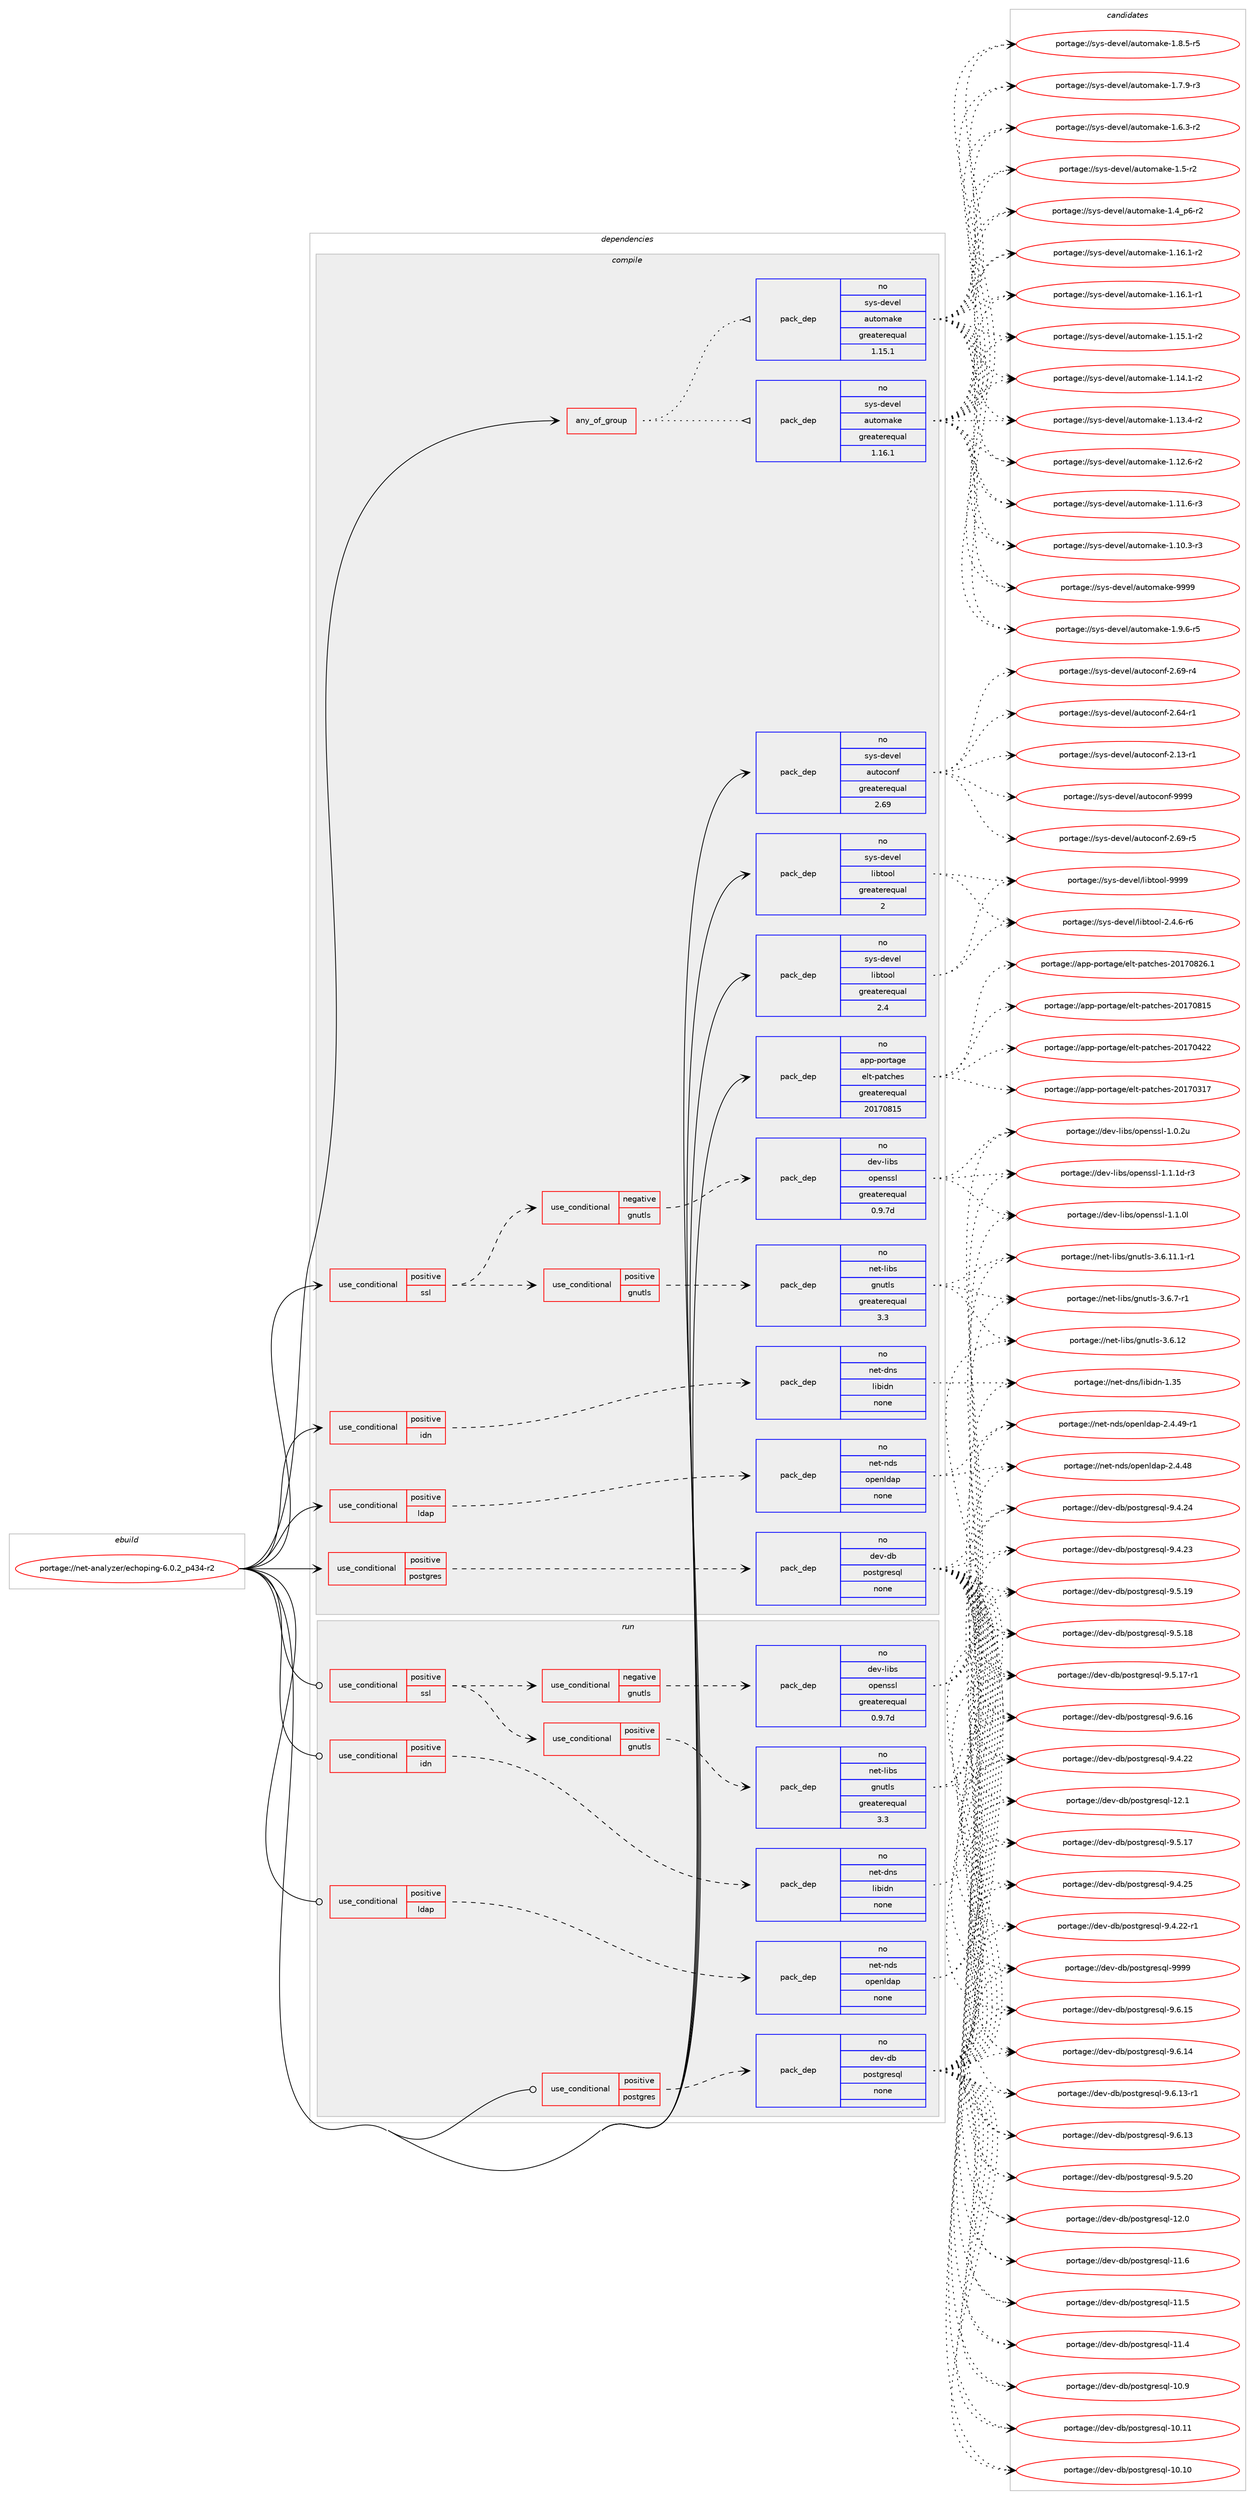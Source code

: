 digraph prolog {

# *************
# Graph options
# *************

newrank=true;
concentrate=true;
compound=true;
graph [rankdir=LR,fontname=Helvetica,fontsize=10,ranksep=1.5];#, ranksep=2.5, nodesep=0.2];
edge  [arrowhead=vee];
node  [fontname=Helvetica,fontsize=10];

# **********
# The ebuild
# **********

subgraph cluster_leftcol {
color=gray;
rank=same;
label=<<i>ebuild</i>>;
id [label="portage://net-analyzer/echoping-6.0.2_p434-r2", color=red, width=4, href="../net-analyzer/echoping-6.0.2_p434-r2.svg"];
}

# ****************
# The dependencies
# ****************

subgraph cluster_midcol {
color=gray;
label=<<i>dependencies</i>>;
subgraph cluster_compile {
fillcolor="#eeeeee";
style=filled;
label=<<i>compile</i>>;
subgraph any2432 {
dependency157585 [label=<<TABLE BORDER="0" CELLBORDER="1" CELLSPACING="0" CELLPADDING="4"><TR><TD CELLPADDING="10">any_of_group</TD></TR></TABLE>>, shape=none, color=red];subgraph pack119379 {
dependency157586 [label=<<TABLE BORDER="0" CELLBORDER="1" CELLSPACING="0" CELLPADDING="4" WIDTH="220"><TR><TD ROWSPAN="6" CELLPADDING="30">pack_dep</TD></TR><TR><TD WIDTH="110">no</TD></TR><TR><TD>sys-devel</TD></TR><TR><TD>automake</TD></TR><TR><TD>greaterequal</TD></TR><TR><TD>1.16.1</TD></TR></TABLE>>, shape=none, color=blue];
}
dependency157585:e -> dependency157586:w [weight=20,style="dotted",arrowhead="oinv"];
subgraph pack119380 {
dependency157587 [label=<<TABLE BORDER="0" CELLBORDER="1" CELLSPACING="0" CELLPADDING="4" WIDTH="220"><TR><TD ROWSPAN="6" CELLPADDING="30">pack_dep</TD></TR><TR><TD WIDTH="110">no</TD></TR><TR><TD>sys-devel</TD></TR><TR><TD>automake</TD></TR><TR><TD>greaterequal</TD></TR><TR><TD>1.15.1</TD></TR></TABLE>>, shape=none, color=blue];
}
dependency157585:e -> dependency157587:w [weight=20,style="dotted",arrowhead="oinv"];
}
id:e -> dependency157585:w [weight=20,style="solid",arrowhead="vee"];
subgraph cond35622 {
dependency157588 [label=<<TABLE BORDER="0" CELLBORDER="1" CELLSPACING="0" CELLPADDING="4"><TR><TD ROWSPAN="3" CELLPADDING="10">use_conditional</TD></TR><TR><TD>positive</TD></TR><TR><TD>idn</TD></TR></TABLE>>, shape=none, color=red];
subgraph pack119381 {
dependency157589 [label=<<TABLE BORDER="0" CELLBORDER="1" CELLSPACING="0" CELLPADDING="4" WIDTH="220"><TR><TD ROWSPAN="6" CELLPADDING="30">pack_dep</TD></TR><TR><TD WIDTH="110">no</TD></TR><TR><TD>net-dns</TD></TR><TR><TD>libidn</TD></TR><TR><TD>none</TD></TR><TR><TD></TD></TR></TABLE>>, shape=none, color=blue];
}
dependency157588:e -> dependency157589:w [weight=20,style="dashed",arrowhead="vee"];
}
id:e -> dependency157588:w [weight=20,style="solid",arrowhead="vee"];
subgraph cond35623 {
dependency157590 [label=<<TABLE BORDER="0" CELLBORDER="1" CELLSPACING="0" CELLPADDING="4"><TR><TD ROWSPAN="3" CELLPADDING="10">use_conditional</TD></TR><TR><TD>positive</TD></TR><TR><TD>ldap</TD></TR></TABLE>>, shape=none, color=red];
subgraph pack119382 {
dependency157591 [label=<<TABLE BORDER="0" CELLBORDER="1" CELLSPACING="0" CELLPADDING="4" WIDTH="220"><TR><TD ROWSPAN="6" CELLPADDING="30">pack_dep</TD></TR><TR><TD WIDTH="110">no</TD></TR><TR><TD>net-nds</TD></TR><TR><TD>openldap</TD></TR><TR><TD>none</TD></TR><TR><TD></TD></TR></TABLE>>, shape=none, color=blue];
}
dependency157590:e -> dependency157591:w [weight=20,style="dashed",arrowhead="vee"];
}
id:e -> dependency157590:w [weight=20,style="solid",arrowhead="vee"];
subgraph cond35624 {
dependency157592 [label=<<TABLE BORDER="0" CELLBORDER="1" CELLSPACING="0" CELLPADDING="4"><TR><TD ROWSPAN="3" CELLPADDING="10">use_conditional</TD></TR><TR><TD>positive</TD></TR><TR><TD>postgres</TD></TR></TABLE>>, shape=none, color=red];
subgraph pack119383 {
dependency157593 [label=<<TABLE BORDER="0" CELLBORDER="1" CELLSPACING="0" CELLPADDING="4" WIDTH="220"><TR><TD ROWSPAN="6" CELLPADDING="30">pack_dep</TD></TR><TR><TD WIDTH="110">no</TD></TR><TR><TD>dev-db</TD></TR><TR><TD>postgresql</TD></TR><TR><TD>none</TD></TR><TR><TD></TD></TR></TABLE>>, shape=none, color=blue];
}
dependency157592:e -> dependency157593:w [weight=20,style="dashed",arrowhead="vee"];
}
id:e -> dependency157592:w [weight=20,style="solid",arrowhead="vee"];
subgraph cond35625 {
dependency157594 [label=<<TABLE BORDER="0" CELLBORDER="1" CELLSPACING="0" CELLPADDING="4"><TR><TD ROWSPAN="3" CELLPADDING="10">use_conditional</TD></TR><TR><TD>positive</TD></TR><TR><TD>ssl</TD></TR></TABLE>>, shape=none, color=red];
subgraph cond35626 {
dependency157595 [label=<<TABLE BORDER="0" CELLBORDER="1" CELLSPACING="0" CELLPADDING="4"><TR><TD ROWSPAN="3" CELLPADDING="10">use_conditional</TD></TR><TR><TD>positive</TD></TR><TR><TD>gnutls</TD></TR></TABLE>>, shape=none, color=red];
subgraph pack119384 {
dependency157596 [label=<<TABLE BORDER="0" CELLBORDER="1" CELLSPACING="0" CELLPADDING="4" WIDTH="220"><TR><TD ROWSPAN="6" CELLPADDING="30">pack_dep</TD></TR><TR><TD WIDTH="110">no</TD></TR><TR><TD>net-libs</TD></TR><TR><TD>gnutls</TD></TR><TR><TD>greaterequal</TD></TR><TR><TD>3.3</TD></TR></TABLE>>, shape=none, color=blue];
}
dependency157595:e -> dependency157596:w [weight=20,style="dashed",arrowhead="vee"];
}
dependency157594:e -> dependency157595:w [weight=20,style="dashed",arrowhead="vee"];
subgraph cond35627 {
dependency157597 [label=<<TABLE BORDER="0" CELLBORDER="1" CELLSPACING="0" CELLPADDING="4"><TR><TD ROWSPAN="3" CELLPADDING="10">use_conditional</TD></TR><TR><TD>negative</TD></TR><TR><TD>gnutls</TD></TR></TABLE>>, shape=none, color=red];
subgraph pack119385 {
dependency157598 [label=<<TABLE BORDER="0" CELLBORDER="1" CELLSPACING="0" CELLPADDING="4" WIDTH="220"><TR><TD ROWSPAN="6" CELLPADDING="30">pack_dep</TD></TR><TR><TD WIDTH="110">no</TD></TR><TR><TD>dev-libs</TD></TR><TR><TD>openssl</TD></TR><TR><TD>greaterequal</TD></TR><TR><TD>0.9.7d</TD></TR></TABLE>>, shape=none, color=blue];
}
dependency157597:e -> dependency157598:w [weight=20,style="dashed",arrowhead="vee"];
}
dependency157594:e -> dependency157597:w [weight=20,style="dashed",arrowhead="vee"];
}
id:e -> dependency157594:w [weight=20,style="solid",arrowhead="vee"];
subgraph pack119386 {
dependency157599 [label=<<TABLE BORDER="0" CELLBORDER="1" CELLSPACING="0" CELLPADDING="4" WIDTH="220"><TR><TD ROWSPAN="6" CELLPADDING="30">pack_dep</TD></TR><TR><TD WIDTH="110">no</TD></TR><TR><TD>app-portage</TD></TR><TR><TD>elt-patches</TD></TR><TR><TD>greaterequal</TD></TR><TR><TD>20170815</TD></TR></TABLE>>, shape=none, color=blue];
}
id:e -> dependency157599:w [weight=20,style="solid",arrowhead="vee"];
subgraph pack119387 {
dependency157600 [label=<<TABLE BORDER="0" CELLBORDER="1" CELLSPACING="0" CELLPADDING="4" WIDTH="220"><TR><TD ROWSPAN="6" CELLPADDING="30">pack_dep</TD></TR><TR><TD WIDTH="110">no</TD></TR><TR><TD>sys-devel</TD></TR><TR><TD>autoconf</TD></TR><TR><TD>greaterequal</TD></TR><TR><TD>2.69</TD></TR></TABLE>>, shape=none, color=blue];
}
id:e -> dependency157600:w [weight=20,style="solid",arrowhead="vee"];
subgraph pack119388 {
dependency157601 [label=<<TABLE BORDER="0" CELLBORDER="1" CELLSPACING="0" CELLPADDING="4" WIDTH="220"><TR><TD ROWSPAN="6" CELLPADDING="30">pack_dep</TD></TR><TR><TD WIDTH="110">no</TD></TR><TR><TD>sys-devel</TD></TR><TR><TD>libtool</TD></TR><TR><TD>greaterequal</TD></TR><TR><TD>2</TD></TR></TABLE>>, shape=none, color=blue];
}
id:e -> dependency157601:w [weight=20,style="solid",arrowhead="vee"];
subgraph pack119389 {
dependency157602 [label=<<TABLE BORDER="0" CELLBORDER="1" CELLSPACING="0" CELLPADDING="4" WIDTH="220"><TR><TD ROWSPAN="6" CELLPADDING="30">pack_dep</TD></TR><TR><TD WIDTH="110">no</TD></TR><TR><TD>sys-devel</TD></TR><TR><TD>libtool</TD></TR><TR><TD>greaterequal</TD></TR><TR><TD>2.4</TD></TR></TABLE>>, shape=none, color=blue];
}
id:e -> dependency157602:w [weight=20,style="solid",arrowhead="vee"];
}
subgraph cluster_compileandrun {
fillcolor="#eeeeee";
style=filled;
label=<<i>compile and run</i>>;
}
subgraph cluster_run {
fillcolor="#eeeeee";
style=filled;
label=<<i>run</i>>;
subgraph cond35628 {
dependency157603 [label=<<TABLE BORDER="0" CELLBORDER="1" CELLSPACING="0" CELLPADDING="4"><TR><TD ROWSPAN="3" CELLPADDING="10">use_conditional</TD></TR><TR><TD>positive</TD></TR><TR><TD>idn</TD></TR></TABLE>>, shape=none, color=red];
subgraph pack119390 {
dependency157604 [label=<<TABLE BORDER="0" CELLBORDER="1" CELLSPACING="0" CELLPADDING="4" WIDTH="220"><TR><TD ROWSPAN="6" CELLPADDING="30">pack_dep</TD></TR><TR><TD WIDTH="110">no</TD></TR><TR><TD>net-dns</TD></TR><TR><TD>libidn</TD></TR><TR><TD>none</TD></TR><TR><TD></TD></TR></TABLE>>, shape=none, color=blue];
}
dependency157603:e -> dependency157604:w [weight=20,style="dashed",arrowhead="vee"];
}
id:e -> dependency157603:w [weight=20,style="solid",arrowhead="odot"];
subgraph cond35629 {
dependency157605 [label=<<TABLE BORDER="0" CELLBORDER="1" CELLSPACING="0" CELLPADDING="4"><TR><TD ROWSPAN="3" CELLPADDING="10">use_conditional</TD></TR><TR><TD>positive</TD></TR><TR><TD>ldap</TD></TR></TABLE>>, shape=none, color=red];
subgraph pack119391 {
dependency157606 [label=<<TABLE BORDER="0" CELLBORDER="1" CELLSPACING="0" CELLPADDING="4" WIDTH="220"><TR><TD ROWSPAN="6" CELLPADDING="30">pack_dep</TD></TR><TR><TD WIDTH="110">no</TD></TR><TR><TD>net-nds</TD></TR><TR><TD>openldap</TD></TR><TR><TD>none</TD></TR><TR><TD></TD></TR></TABLE>>, shape=none, color=blue];
}
dependency157605:e -> dependency157606:w [weight=20,style="dashed",arrowhead="vee"];
}
id:e -> dependency157605:w [weight=20,style="solid",arrowhead="odot"];
subgraph cond35630 {
dependency157607 [label=<<TABLE BORDER="0" CELLBORDER="1" CELLSPACING="0" CELLPADDING="4"><TR><TD ROWSPAN="3" CELLPADDING="10">use_conditional</TD></TR><TR><TD>positive</TD></TR><TR><TD>postgres</TD></TR></TABLE>>, shape=none, color=red];
subgraph pack119392 {
dependency157608 [label=<<TABLE BORDER="0" CELLBORDER="1" CELLSPACING="0" CELLPADDING="4" WIDTH="220"><TR><TD ROWSPAN="6" CELLPADDING="30">pack_dep</TD></TR><TR><TD WIDTH="110">no</TD></TR><TR><TD>dev-db</TD></TR><TR><TD>postgresql</TD></TR><TR><TD>none</TD></TR><TR><TD></TD></TR></TABLE>>, shape=none, color=blue];
}
dependency157607:e -> dependency157608:w [weight=20,style="dashed",arrowhead="vee"];
}
id:e -> dependency157607:w [weight=20,style="solid",arrowhead="odot"];
subgraph cond35631 {
dependency157609 [label=<<TABLE BORDER="0" CELLBORDER="1" CELLSPACING="0" CELLPADDING="4"><TR><TD ROWSPAN="3" CELLPADDING="10">use_conditional</TD></TR><TR><TD>positive</TD></TR><TR><TD>ssl</TD></TR></TABLE>>, shape=none, color=red];
subgraph cond35632 {
dependency157610 [label=<<TABLE BORDER="0" CELLBORDER="1" CELLSPACING="0" CELLPADDING="4"><TR><TD ROWSPAN="3" CELLPADDING="10">use_conditional</TD></TR><TR><TD>positive</TD></TR><TR><TD>gnutls</TD></TR></TABLE>>, shape=none, color=red];
subgraph pack119393 {
dependency157611 [label=<<TABLE BORDER="0" CELLBORDER="1" CELLSPACING="0" CELLPADDING="4" WIDTH="220"><TR><TD ROWSPAN="6" CELLPADDING="30">pack_dep</TD></TR><TR><TD WIDTH="110">no</TD></TR><TR><TD>net-libs</TD></TR><TR><TD>gnutls</TD></TR><TR><TD>greaterequal</TD></TR><TR><TD>3.3</TD></TR></TABLE>>, shape=none, color=blue];
}
dependency157610:e -> dependency157611:w [weight=20,style="dashed",arrowhead="vee"];
}
dependency157609:e -> dependency157610:w [weight=20,style="dashed",arrowhead="vee"];
subgraph cond35633 {
dependency157612 [label=<<TABLE BORDER="0" CELLBORDER="1" CELLSPACING="0" CELLPADDING="4"><TR><TD ROWSPAN="3" CELLPADDING="10">use_conditional</TD></TR><TR><TD>negative</TD></TR><TR><TD>gnutls</TD></TR></TABLE>>, shape=none, color=red];
subgraph pack119394 {
dependency157613 [label=<<TABLE BORDER="0" CELLBORDER="1" CELLSPACING="0" CELLPADDING="4" WIDTH="220"><TR><TD ROWSPAN="6" CELLPADDING="30">pack_dep</TD></TR><TR><TD WIDTH="110">no</TD></TR><TR><TD>dev-libs</TD></TR><TR><TD>openssl</TD></TR><TR><TD>greaterequal</TD></TR><TR><TD>0.9.7d</TD></TR></TABLE>>, shape=none, color=blue];
}
dependency157612:e -> dependency157613:w [weight=20,style="dashed",arrowhead="vee"];
}
dependency157609:e -> dependency157612:w [weight=20,style="dashed",arrowhead="vee"];
}
id:e -> dependency157609:w [weight=20,style="solid",arrowhead="odot"];
}
}

# **************
# The candidates
# **************

subgraph cluster_choices {
rank=same;
color=gray;
label=<<i>candidates</i>>;

subgraph choice119379 {
color=black;
nodesep=1;
choice115121115451001011181011084797117116111109971071014557575757 [label="portage://sys-devel/automake-9999", color=red, width=4,href="../sys-devel/automake-9999.svg"];
choice115121115451001011181011084797117116111109971071014549465746544511453 [label="portage://sys-devel/automake-1.9.6-r5", color=red, width=4,href="../sys-devel/automake-1.9.6-r5.svg"];
choice115121115451001011181011084797117116111109971071014549465646534511453 [label="portage://sys-devel/automake-1.8.5-r5", color=red, width=4,href="../sys-devel/automake-1.8.5-r5.svg"];
choice115121115451001011181011084797117116111109971071014549465546574511451 [label="portage://sys-devel/automake-1.7.9-r3", color=red, width=4,href="../sys-devel/automake-1.7.9-r3.svg"];
choice115121115451001011181011084797117116111109971071014549465446514511450 [label="portage://sys-devel/automake-1.6.3-r2", color=red, width=4,href="../sys-devel/automake-1.6.3-r2.svg"];
choice11512111545100101118101108479711711611110997107101454946534511450 [label="portage://sys-devel/automake-1.5-r2", color=red, width=4,href="../sys-devel/automake-1.5-r2.svg"];
choice115121115451001011181011084797117116111109971071014549465295112544511450 [label="portage://sys-devel/automake-1.4_p6-r2", color=red, width=4,href="../sys-devel/automake-1.4_p6-r2.svg"];
choice11512111545100101118101108479711711611110997107101454946495446494511450 [label="portage://sys-devel/automake-1.16.1-r2", color=red, width=4,href="../sys-devel/automake-1.16.1-r2.svg"];
choice11512111545100101118101108479711711611110997107101454946495446494511449 [label="portage://sys-devel/automake-1.16.1-r1", color=red, width=4,href="../sys-devel/automake-1.16.1-r1.svg"];
choice11512111545100101118101108479711711611110997107101454946495346494511450 [label="portage://sys-devel/automake-1.15.1-r2", color=red, width=4,href="../sys-devel/automake-1.15.1-r2.svg"];
choice11512111545100101118101108479711711611110997107101454946495246494511450 [label="portage://sys-devel/automake-1.14.1-r2", color=red, width=4,href="../sys-devel/automake-1.14.1-r2.svg"];
choice11512111545100101118101108479711711611110997107101454946495146524511450 [label="portage://sys-devel/automake-1.13.4-r2", color=red, width=4,href="../sys-devel/automake-1.13.4-r2.svg"];
choice11512111545100101118101108479711711611110997107101454946495046544511450 [label="portage://sys-devel/automake-1.12.6-r2", color=red, width=4,href="../sys-devel/automake-1.12.6-r2.svg"];
choice11512111545100101118101108479711711611110997107101454946494946544511451 [label="portage://sys-devel/automake-1.11.6-r3", color=red, width=4,href="../sys-devel/automake-1.11.6-r3.svg"];
choice11512111545100101118101108479711711611110997107101454946494846514511451 [label="portage://sys-devel/automake-1.10.3-r3", color=red, width=4,href="../sys-devel/automake-1.10.3-r3.svg"];
dependency157586:e -> choice115121115451001011181011084797117116111109971071014557575757:w [style=dotted,weight="100"];
dependency157586:e -> choice115121115451001011181011084797117116111109971071014549465746544511453:w [style=dotted,weight="100"];
dependency157586:e -> choice115121115451001011181011084797117116111109971071014549465646534511453:w [style=dotted,weight="100"];
dependency157586:e -> choice115121115451001011181011084797117116111109971071014549465546574511451:w [style=dotted,weight="100"];
dependency157586:e -> choice115121115451001011181011084797117116111109971071014549465446514511450:w [style=dotted,weight="100"];
dependency157586:e -> choice11512111545100101118101108479711711611110997107101454946534511450:w [style=dotted,weight="100"];
dependency157586:e -> choice115121115451001011181011084797117116111109971071014549465295112544511450:w [style=dotted,weight="100"];
dependency157586:e -> choice11512111545100101118101108479711711611110997107101454946495446494511450:w [style=dotted,weight="100"];
dependency157586:e -> choice11512111545100101118101108479711711611110997107101454946495446494511449:w [style=dotted,weight="100"];
dependency157586:e -> choice11512111545100101118101108479711711611110997107101454946495346494511450:w [style=dotted,weight="100"];
dependency157586:e -> choice11512111545100101118101108479711711611110997107101454946495246494511450:w [style=dotted,weight="100"];
dependency157586:e -> choice11512111545100101118101108479711711611110997107101454946495146524511450:w [style=dotted,weight="100"];
dependency157586:e -> choice11512111545100101118101108479711711611110997107101454946495046544511450:w [style=dotted,weight="100"];
dependency157586:e -> choice11512111545100101118101108479711711611110997107101454946494946544511451:w [style=dotted,weight="100"];
dependency157586:e -> choice11512111545100101118101108479711711611110997107101454946494846514511451:w [style=dotted,weight="100"];
}
subgraph choice119380 {
color=black;
nodesep=1;
choice115121115451001011181011084797117116111109971071014557575757 [label="portage://sys-devel/automake-9999", color=red, width=4,href="../sys-devel/automake-9999.svg"];
choice115121115451001011181011084797117116111109971071014549465746544511453 [label="portage://sys-devel/automake-1.9.6-r5", color=red, width=4,href="../sys-devel/automake-1.9.6-r5.svg"];
choice115121115451001011181011084797117116111109971071014549465646534511453 [label="portage://sys-devel/automake-1.8.5-r5", color=red, width=4,href="../sys-devel/automake-1.8.5-r5.svg"];
choice115121115451001011181011084797117116111109971071014549465546574511451 [label="portage://sys-devel/automake-1.7.9-r3", color=red, width=4,href="../sys-devel/automake-1.7.9-r3.svg"];
choice115121115451001011181011084797117116111109971071014549465446514511450 [label="portage://sys-devel/automake-1.6.3-r2", color=red, width=4,href="../sys-devel/automake-1.6.3-r2.svg"];
choice11512111545100101118101108479711711611110997107101454946534511450 [label="portage://sys-devel/automake-1.5-r2", color=red, width=4,href="../sys-devel/automake-1.5-r2.svg"];
choice115121115451001011181011084797117116111109971071014549465295112544511450 [label="portage://sys-devel/automake-1.4_p6-r2", color=red, width=4,href="../sys-devel/automake-1.4_p6-r2.svg"];
choice11512111545100101118101108479711711611110997107101454946495446494511450 [label="portage://sys-devel/automake-1.16.1-r2", color=red, width=4,href="../sys-devel/automake-1.16.1-r2.svg"];
choice11512111545100101118101108479711711611110997107101454946495446494511449 [label="portage://sys-devel/automake-1.16.1-r1", color=red, width=4,href="../sys-devel/automake-1.16.1-r1.svg"];
choice11512111545100101118101108479711711611110997107101454946495346494511450 [label="portage://sys-devel/automake-1.15.1-r2", color=red, width=4,href="../sys-devel/automake-1.15.1-r2.svg"];
choice11512111545100101118101108479711711611110997107101454946495246494511450 [label="portage://sys-devel/automake-1.14.1-r2", color=red, width=4,href="../sys-devel/automake-1.14.1-r2.svg"];
choice11512111545100101118101108479711711611110997107101454946495146524511450 [label="portage://sys-devel/automake-1.13.4-r2", color=red, width=4,href="../sys-devel/automake-1.13.4-r2.svg"];
choice11512111545100101118101108479711711611110997107101454946495046544511450 [label="portage://sys-devel/automake-1.12.6-r2", color=red, width=4,href="../sys-devel/automake-1.12.6-r2.svg"];
choice11512111545100101118101108479711711611110997107101454946494946544511451 [label="portage://sys-devel/automake-1.11.6-r3", color=red, width=4,href="../sys-devel/automake-1.11.6-r3.svg"];
choice11512111545100101118101108479711711611110997107101454946494846514511451 [label="portage://sys-devel/automake-1.10.3-r3", color=red, width=4,href="../sys-devel/automake-1.10.3-r3.svg"];
dependency157587:e -> choice115121115451001011181011084797117116111109971071014557575757:w [style=dotted,weight="100"];
dependency157587:e -> choice115121115451001011181011084797117116111109971071014549465746544511453:w [style=dotted,weight="100"];
dependency157587:e -> choice115121115451001011181011084797117116111109971071014549465646534511453:w [style=dotted,weight="100"];
dependency157587:e -> choice115121115451001011181011084797117116111109971071014549465546574511451:w [style=dotted,weight="100"];
dependency157587:e -> choice115121115451001011181011084797117116111109971071014549465446514511450:w [style=dotted,weight="100"];
dependency157587:e -> choice11512111545100101118101108479711711611110997107101454946534511450:w [style=dotted,weight="100"];
dependency157587:e -> choice115121115451001011181011084797117116111109971071014549465295112544511450:w [style=dotted,weight="100"];
dependency157587:e -> choice11512111545100101118101108479711711611110997107101454946495446494511450:w [style=dotted,weight="100"];
dependency157587:e -> choice11512111545100101118101108479711711611110997107101454946495446494511449:w [style=dotted,weight="100"];
dependency157587:e -> choice11512111545100101118101108479711711611110997107101454946495346494511450:w [style=dotted,weight="100"];
dependency157587:e -> choice11512111545100101118101108479711711611110997107101454946495246494511450:w [style=dotted,weight="100"];
dependency157587:e -> choice11512111545100101118101108479711711611110997107101454946495146524511450:w [style=dotted,weight="100"];
dependency157587:e -> choice11512111545100101118101108479711711611110997107101454946495046544511450:w [style=dotted,weight="100"];
dependency157587:e -> choice11512111545100101118101108479711711611110997107101454946494946544511451:w [style=dotted,weight="100"];
dependency157587:e -> choice11512111545100101118101108479711711611110997107101454946494846514511451:w [style=dotted,weight="100"];
}
subgraph choice119381 {
color=black;
nodesep=1;
choice1101011164510011011547108105981051001104549465153 [label="portage://net-dns/libidn-1.35", color=red, width=4,href="../net-dns/libidn-1.35.svg"];
dependency157589:e -> choice1101011164510011011547108105981051001104549465153:w [style=dotted,weight="100"];
}
subgraph choice119382 {
color=black;
nodesep=1;
choice110101116451101001154711111210111010810097112455046524652574511449 [label="portage://net-nds/openldap-2.4.49-r1", color=red, width=4,href="../net-nds/openldap-2.4.49-r1.svg"];
choice11010111645110100115471111121011101081009711245504652465256 [label="portage://net-nds/openldap-2.4.48", color=red, width=4,href="../net-nds/openldap-2.4.48.svg"];
dependency157591:e -> choice110101116451101001154711111210111010810097112455046524652574511449:w [style=dotted,weight="100"];
dependency157591:e -> choice11010111645110100115471111121011101081009711245504652465256:w [style=dotted,weight="100"];
}
subgraph choice119383 {
color=black;
nodesep=1;
choice1001011184510098471121111151161031141011151131084557575757 [label="portage://dev-db/postgresql-9999", color=red, width=4,href="../dev-db/postgresql-9999.svg"];
choice10010111845100984711211111511610311410111511310845574654464954 [label="portage://dev-db/postgresql-9.6.16", color=red, width=4,href="../dev-db/postgresql-9.6.16.svg"];
choice10010111845100984711211111511610311410111511310845574654464953 [label="portage://dev-db/postgresql-9.6.15", color=red, width=4,href="../dev-db/postgresql-9.6.15.svg"];
choice10010111845100984711211111511610311410111511310845574654464952 [label="portage://dev-db/postgresql-9.6.14", color=red, width=4,href="../dev-db/postgresql-9.6.14.svg"];
choice100101118451009847112111115116103114101115113108455746544649514511449 [label="portage://dev-db/postgresql-9.6.13-r1", color=red, width=4,href="../dev-db/postgresql-9.6.13-r1.svg"];
choice10010111845100984711211111511610311410111511310845574654464951 [label="portage://dev-db/postgresql-9.6.13", color=red, width=4,href="../dev-db/postgresql-9.6.13.svg"];
choice10010111845100984711211111511610311410111511310845574653465048 [label="portage://dev-db/postgresql-9.5.20", color=red, width=4,href="../dev-db/postgresql-9.5.20.svg"];
choice10010111845100984711211111511610311410111511310845574653464957 [label="portage://dev-db/postgresql-9.5.19", color=red, width=4,href="../dev-db/postgresql-9.5.19.svg"];
choice10010111845100984711211111511610311410111511310845574653464956 [label="portage://dev-db/postgresql-9.5.18", color=red, width=4,href="../dev-db/postgresql-9.5.18.svg"];
choice100101118451009847112111115116103114101115113108455746534649554511449 [label="portage://dev-db/postgresql-9.5.17-r1", color=red, width=4,href="../dev-db/postgresql-9.5.17-r1.svg"];
choice10010111845100984711211111511610311410111511310845574653464955 [label="portage://dev-db/postgresql-9.5.17", color=red, width=4,href="../dev-db/postgresql-9.5.17.svg"];
choice10010111845100984711211111511610311410111511310845574652465053 [label="portage://dev-db/postgresql-9.4.25", color=red, width=4,href="../dev-db/postgresql-9.4.25.svg"];
choice10010111845100984711211111511610311410111511310845574652465052 [label="portage://dev-db/postgresql-9.4.24", color=red, width=4,href="../dev-db/postgresql-9.4.24.svg"];
choice10010111845100984711211111511610311410111511310845574652465051 [label="portage://dev-db/postgresql-9.4.23", color=red, width=4,href="../dev-db/postgresql-9.4.23.svg"];
choice100101118451009847112111115116103114101115113108455746524650504511449 [label="portage://dev-db/postgresql-9.4.22-r1", color=red, width=4,href="../dev-db/postgresql-9.4.22-r1.svg"];
choice10010111845100984711211111511610311410111511310845574652465050 [label="portage://dev-db/postgresql-9.4.22", color=red, width=4,href="../dev-db/postgresql-9.4.22.svg"];
choice1001011184510098471121111151161031141011151131084549504649 [label="portage://dev-db/postgresql-12.1", color=red, width=4,href="../dev-db/postgresql-12.1.svg"];
choice1001011184510098471121111151161031141011151131084549504648 [label="portage://dev-db/postgresql-12.0", color=red, width=4,href="../dev-db/postgresql-12.0.svg"];
choice1001011184510098471121111151161031141011151131084549494654 [label="portage://dev-db/postgresql-11.6", color=red, width=4,href="../dev-db/postgresql-11.6.svg"];
choice1001011184510098471121111151161031141011151131084549494653 [label="portage://dev-db/postgresql-11.5", color=red, width=4,href="../dev-db/postgresql-11.5.svg"];
choice1001011184510098471121111151161031141011151131084549494652 [label="portage://dev-db/postgresql-11.4", color=red, width=4,href="../dev-db/postgresql-11.4.svg"];
choice1001011184510098471121111151161031141011151131084549484657 [label="portage://dev-db/postgresql-10.9", color=red, width=4,href="../dev-db/postgresql-10.9.svg"];
choice100101118451009847112111115116103114101115113108454948464949 [label="portage://dev-db/postgresql-10.11", color=red, width=4,href="../dev-db/postgresql-10.11.svg"];
choice100101118451009847112111115116103114101115113108454948464948 [label="portage://dev-db/postgresql-10.10", color=red, width=4,href="../dev-db/postgresql-10.10.svg"];
dependency157593:e -> choice1001011184510098471121111151161031141011151131084557575757:w [style=dotted,weight="100"];
dependency157593:e -> choice10010111845100984711211111511610311410111511310845574654464954:w [style=dotted,weight="100"];
dependency157593:e -> choice10010111845100984711211111511610311410111511310845574654464953:w [style=dotted,weight="100"];
dependency157593:e -> choice10010111845100984711211111511610311410111511310845574654464952:w [style=dotted,weight="100"];
dependency157593:e -> choice100101118451009847112111115116103114101115113108455746544649514511449:w [style=dotted,weight="100"];
dependency157593:e -> choice10010111845100984711211111511610311410111511310845574654464951:w [style=dotted,weight="100"];
dependency157593:e -> choice10010111845100984711211111511610311410111511310845574653465048:w [style=dotted,weight="100"];
dependency157593:e -> choice10010111845100984711211111511610311410111511310845574653464957:w [style=dotted,weight="100"];
dependency157593:e -> choice10010111845100984711211111511610311410111511310845574653464956:w [style=dotted,weight="100"];
dependency157593:e -> choice100101118451009847112111115116103114101115113108455746534649554511449:w [style=dotted,weight="100"];
dependency157593:e -> choice10010111845100984711211111511610311410111511310845574653464955:w [style=dotted,weight="100"];
dependency157593:e -> choice10010111845100984711211111511610311410111511310845574652465053:w [style=dotted,weight="100"];
dependency157593:e -> choice10010111845100984711211111511610311410111511310845574652465052:w [style=dotted,weight="100"];
dependency157593:e -> choice10010111845100984711211111511610311410111511310845574652465051:w [style=dotted,weight="100"];
dependency157593:e -> choice100101118451009847112111115116103114101115113108455746524650504511449:w [style=dotted,weight="100"];
dependency157593:e -> choice10010111845100984711211111511610311410111511310845574652465050:w [style=dotted,weight="100"];
dependency157593:e -> choice1001011184510098471121111151161031141011151131084549504649:w [style=dotted,weight="100"];
dependency157593:e -> choice1001011184510098471121111151161031141011151131084549504648:w [style=dotted,weight="100"];
dependency157593:e -> choice1001011184510098471121111151161031141011151131084549494654:w [style=dotted,weight="100"];
dependency157593:e -> choice1001011184510098471121111151161031141011151131084549494653:w [style=dotted,weight="100"];
dependency157593:e -> choice1001011184510098471121111151161031141011151131084549494652:w [style=dotted,weight="100"];
dependency157593:e -> choice1001011184510098471121111151161031141011151131084549484657:w [style=dotted,weight="100"];
dependency157593:e -> choice100101118451009847112111115116103114101115113108454948464949:w [style=dotted,weight="100"];
dependency157593:e -> choice100101118451009847112111115116103114101115113108454948464948:w [style=dotted,weight="100"];
}
subgraph choice119384 {
color=black;
nodesep=1;
choice1101011164510810598115471031101171161081154551465446554511449 [label="portage://net-libs/gnutls-3.6.7-r1", color=red, width=4,href="../net-libs/gnutls-3.6.7-r1.svg"];
choice11010111645108105981154710311011711610811545514654464950 [label="portage://net-libs/gnutls-3.6.12", color=red, width=4,href="../net-libs/gnutls-3.6.12.svg"];
choice1101011164510810598115471031101171161081154551465446494946494511449 [label="portage://net-libs/gnutls-3.6.11.1-r1", color=red, width=4,href="../net-libs/gnutls-3.6.11.1-r1.svg"];
dependency157596:e -> choice1101011164510810598115471031101171161081154551465446554511449:w [style=dotted,weight="100"];
dependency157596:e -> choice11010111645108105981154710311011711610811545514654464950:w [style=dotted,weight="100"];
dependency157596:e -> choice1101011164510810598115471031101171161081154551465446494946494511449:w [style=dotted,weight="100"];
}
subgraph choice119385 {
color=black;
nodesep=1;
choice1001011184510810598115471111121011101151151084549464946491004511451 [label="portage://dev-libs/openssl-1.1.1d-r3", color=red, width=4,href="../dev-libs/openssl-1.1.1d-r3.svg"];
choice100101118451081059811547111112101110115115108454946494648108 [label="portage://dev-libs/openssl-1.1.0l", color=red, width=4,href="../dev-libs/openssl-1.1.0l.svg"];
choice100101118451081059811547111112101110115115108454946484650117 [label="portage://dev-libs/openssl-1.0.2u", color=red, width=4,href="../dev-libs/openssl-1.0.2u.svg"];
dependency157598:e -> choice1001011184510810598115471111121011101151151084549464946491004511451:w [style=dotted,weight="100"];
dependency157598:e -> choice100101118451081059811547111112101110115115108454946494648108:w [style=dotted,weight="100"];
dependency157598:e -> choice100101118451081059811547111112101110115115108454946484650117:w [style=dotted,weight="100"];
}
subgraph choice119386 {
color=black;
nodesep=1;
choice971121124511211111411697103101471011081164511297116991041011154550484955485650544649 [label="portage://app-portage/elt-patches-20170826.1", color=red, width=4,href="../app-portage/elt-patches-20170826.1.svg"];
choice97112112451121111141169710310147101108116451129711699104101115455048495548564953 [label="portage://app-portage/elt-patches-20170815", color=red, width=4,href="../app-portage/elt-patches-20170815.svg"];
choice97112112451121111141169710310147101108116451129711699104101115455048495548525050 [label="portage://app-portage/elt-patches-20170422", color=red, width=4,href="../app-portage/elt-patches-20170422.svg"];
choice97112112451121111141169710310147101108116451129711699104101115455048495548514955 [label="portage://app-portage/elt-patches-20170317", color=red, width=4,href="../app-portage/elt-patches-20170317.svg"];
dependency157599:e -> choice971121124511211111411697103101471011081164511297116991041011154550484955485650544649:w [style=dotted,weight="100"];
dependency157599:e -> choice97112112451121111141169710310147101108116451129711699104101115455048495548564953:w [style=dotted,weight="100"];
dependency157599:e -> choice97112112451121111141169710310147101108116451129711699104101115455048495548525050:w [style=dotted,weight="100"];
dependency157599:e -> choice97112112451121111141169710310147101108116451129711699104101115455048495548514955:w [style=dotted,weight="100"];
}
subgraph choice119387 {
color=black;
nodesep=1;
choice115121115451001011181011084797117116111991111101024557575757 [label="portage://sys-devel/autoconf-9999", color=red, width=4,href="../sys-devel/autoconf-9999.svg"];
choice1151211154510010111810110847971171161119911111010245504654574511453 [label="portage://sys-devel/autoconf-2.69-r5", color=red, width=4,href="../sys-devel/autoconf-2.69-r5.svg"];
choice1151211154510010111810110847971171161119911111010245504654574511452 [label="portage://sys-devel/autoconf-2.69-r4", color=red, width=4,href="../sys-devel/autoconf-2.69-r4.svg"];
choice1151211154510010111810110847971171161119911111010245504654524511449 [label="portage://sys-devel/autoconf-2.64-r1", color=red, width=4,href="../sys-devel/autoconf-2.64-r1.svg"];
choice1151211154510010111810110847971171161119911111010245504649514511449 [label="portage://sys-devel/autoconf-2.13-r1", color=red, width=4,href="../sys-devel/autoconf-2.13-r1.svg"];
dependency157600:e -> choice115121115451001011181011084797117116111991111101024557575757:w [style=dotted,weight="100"];
dependency157600:e -> choice1151211154510010111810110847971171161119911111010245504654574511453:w [style=dotted,weight="100"];
dependency157600:e -> choice1151211154510010111810110847971171161119911111010245504654574511452:w [style=dotted,weight="100"];
dependency157600:e -> choice1151211154510010111810110847971171161119911111010245504654524511449:w [style=dotted,weight="100"];
dependency157600:e -> choice1151211154510010111810110847971171161119911111010245504649514511449:w [style=dotted,weight="100"];
}
subgraph choice119388 {
color=black;
nodesep=1;
choice1151211154510010111810110847108105981161111111084557575757 [label="portage://sys-devel/libtool-9999", color=red, width=4,href="../sys-devel/libtool-9999.svg"];
choice1151211154510010111810110847108105981161111111084550465246544511454 [label="portage://sys-devel/libtool-2.4.6-r6", color=red, width=4,href="../sys-devel/libtool-2.4.6-r6.svg"];
dependency157601:e -> choice1151211154510010111810110847108105981161111111084557575757:w [style=dotted,weight="100"];
dependency157601:e -> choice1151211154510010111810110847108105981161111111084550465246544511454:w [style=dotted,weight="100"];
}
subgraph choice119389 {
color=black;
nodesep=1;
choice1151211154510010111810110847108105981161111111084557575757 [label="portage://sys-devel/libtool-9999", color=red, width=4,href="../sys-devel/libtool-9999.svg"];
choice1151211154510010111810110847108105981161111111084550465246544511454 [label="portage://sys-devel/libtool-2.4.6-r6", color=red, width=4,href="../sys-devel/libtool-2.4.6-r6.svg"];
dependency157602:e -> choice1151211154510010111810110847108105981161111111084557575757:w [style=dotted,weight="100"];
dependency157602:e -> choice1151211154510010111810110847108105981161111111084550465246544511454:w [style=dotted,weight="100"];
}
subgraph choice119390 {
color=black;
nodesep=1;
choice1101011164510011011547108105981051001104549465153 [label="portage://net-dns/libidn-1.35", color=red, width=4,href="../net-dns/libidn-1.35.svg"];
dependency157604:e -> choice1101011164510011011547108105981051001104549465153:w [style=dotted,weight="100"];
}
subgraph choice119391 {
color=black;
nodesep=1;
choice110101116451101001154711111210111010810097112455046524652574511449 [label="portage://net-nds/openldap-2.4.49-r1", color=red, width=4,href="../net-nds/openldap-2.4.49-r1.svg"];
choice11010111645110100115471111121011101081009711245504652465256 [label="portage://net-nds/openldap-2.4.48", color=red, width=4,href="../net-nds/openldap-2.4.48.svg"];
dependency157606:e -> choice110101116451101001154711111210111010810097112455046524652574511449:w [style=dotted,weight="100"];
dependency157606:e -> choice11010111645110100115471111121011101081009711245504652465256:w [style=dotted,weight="100"];
}
subgraph choice119392 {
color=black;
nodesep=1;
choice1001011184510098471121111151161031141011151131084557575757 [label="portage://dev-db/postgresql-9999", color=red, width=4,href="../dev-db/postgresql-9999.svg"];
choice10010111845100984711211111511610311410111511310845574654464954 [label="portage://dev-db/postgresql-9.6.16", color=red, width=4,href="../dev-db/postgresql-9.6.16.svg"];
choice10010111845100984711211111511610311410111511310845574654464953 [label="portage://dev-db/postgresql-9.6.15", color=red, width=4,href="../dev-db/postgresql-9.6.15.svg"];
choice10010111845100984711211111511610311410111511310845574654464952 [label="portage://dev-db/postgresql-9.6.14", color=red, width=4,href="../dev-db/postgresql-9.6.14.svg"];
choice100101118451009847112111115116103114101115113108455746544649514511449 [label="portage://dev-db/postgresql-9.6.13-r1", color=red, width=4,href="../dev-db/postgresql-9.6.13-r1.svg"];
choice10010111845100984711211111511610311410111511310845574654464951 [label="portage://dev-db/postgresql-9.6.13", color=red, width=4,href="../dev-db/postgresql-9.6.13.svg"];
choice10010111845100984711211111511610311410111511310845574653465048 [label="portage://dev-db/postgresql-9.5.20", color=red, width=4,href="../dev-db/postgresql-9.5.20.svg"];
choice10010111845100984711211111511610311410111511310845574653464957 [label="portage://dev-db/postgresql-9.5.19", color=red, width=4,href="../dev-db/postgresql-9.5.19.svg"];
choice10010111845100984711211111511610311410111511310845574653464956 [label="portage://dev-db/postgresql-9.5.18", color=red, width=4,href="../dev-db/postgresql-9.5.18.svg"];
choice100101118451009847112111115116103114101115113108455746534649554511449 [label="portage://dev-db/postgresql-9.5.17-r1", color=red, width=4,href="../dev-db/postgresql-9.5.17-r1.svg"];
choice10010111845100984711211111511610311410111511310845574653464955 [label="portage://dev-db/postgresql-9.5.17", color=red, width=4,href="../dev-db/postgresql-9.5.17.svg"];
choice10010111845100984711211111511610311410111511310845574652465053 [label="portage://dev-db/postgresql-9.4.25", color=red, width=4,href="../dev-db/postgresql-9.4.25.svg"];
choice10010111845100984711211111511610311410111511310845574652465052 [label="portage://dev-db/postgresql-9.4.24", color=red, width=4,href="../dev-db/postgresql-9.4.24.svg"];
choice10010111845100984711211111511610311410111511310845574652465051 [label="portage://dev-db/postgresql-9.4.23", color=red, width=4,href="../dev-db/postgresql-9.4.23.svg"];
choice100101118451009847112111115116103114101115113108455746524650504511449 [label="portage://dev-db/postgresql-9.4.22-r1", color=red, width=4,href="../dev-db/postgresql-9.4.22-r1.svg"];
choice10010111845100984711211111511610311410111511310845574652465050 [label="portage://dev-db/postgresql-9.4.22", color=red, width=4,href="../dev-db/postgresql-9.4.22.svg"];
choice1001011184510098471121111151161031141011151131084549504649 [label="portage://dev-db/postgresql-12.1", color=red, width=4,href="../dev-db/postgresql-12.1.svg"];
choice1001011184510098471121111151161031141011151131084549504648 [label="portage://dev-db/postgresql-12.0", color=red, width=4,href="../dev-db/postgresql-12.0.svg"];
choice1001011184510098471121111151161031141011151131084549494654 [label="portage://dev-db/postgresql-11.6", color=red, width=4,href="../dev-db/postgresql-11.6.svg"];
choice1001011184510098471121111151161031141011151131084549494653 [label="portage://dev-db/postgresql-11.5", color=red, width=4,href="../dev-db/postgresql-11.5.svg"];
choice1001011184510098471121111151161031141011151131084549494652 [label="portage://dev-db/postgresql-11.4", color=red, width=4,href="../dev-db/postgresql-11.4.svg"];
choice1001011184510098471121111151161031141011151131084549484657 [label="portage://dev-db/postgresql-10.9", color=red, width=4,href="../dev-db/postgresql-10.9.svg"];
choice100101118451009847112111115116103114101115113108454948464949 [label="portage://dev-db/postgresql-10.11", color=red, width=4,href="../dev-db/postgresql-10.11.svg"];
choice100101118451009847112111115116103114101115113108454948464948 [label="portage://dev-db/postgresql-10.10", color=red, width=4,href="../dev-db/postgresql-10.10.svg"];
dependency157608:e -> choice1001011184510098471121111151161031141011151131084557575757:w [style=dotted,weight="100"];
dependency157608:e -> choice10010111845100984711211111511610311410111511310845574654464954:w [style=dotted,weight="100"];
dependency157608:e -> choice10010111845100984711211111511610311410111511310845574654464953:w [style=dotted,weight="100"];
dependency157608:e -> choice10010111845100984711211111511610311410111511310845574654464952:w [style=dotted,weight="100"];
dependency157608:e -> choice100101118451009847112111115116103114101115113108455746544649514511449:w [style=dotted,weight="100"];
dependency157608:e -> choice10010111845100984711211111511610311410111511310845574654464951:w [style=dotted,weight="100"];
dependency157608:e -> choice10010111845100984711211111511610311410111511310845574653465048:w [style=dotted,weight="100"];
dependency157608:e -> choice10010111845100984711211111511610311410111511310845574653464957:w [style=dotted,weight="100"];
dependency157608:e -> choice10010111845100984711211111511610311410111511310845574653464956:w [style=dotted,weight="100"];
dependency157608:e -> choice100101118451009847112111115116103114101115113108455746534649554511449:w [style=dotted,weight="100"];
dependency157608:e -> choice10010111845100984711211111511610311410111511310845574653464955:w [style=dotted,weight="100"];
dependency157608:e -> choice10010111845100984711211111511610311410111511310845574652465053:w [style=dotted,weight="100"];
dependency157608:e -> choice10010111845100984711211111511610311410111511310845574652465052:w [style=dotted,weight="100"];
dependency157608:e -> choice10010111845100984711211111511610311410111511310845574652465051:w [style=dotted,weight="100"];
dependency157608:e -> choice100101118451009847112111115116103114101115113108455746524650504511449:w [style=dotted,weight="100"];
dependency157608:e -> choice10010111845100984711211111511610311410111511310845574652465050:w [style=dotted,weight="100"];
dependency157608:e -> choice1001011184510098471121111151161031141011151131084549504649:w [style=dotted,weight="100"];
dependency157608:e -> choice1001011184510098471121111151161031141011151131084549504648:w [style=dotted,weight="100"];
dependency157608:e -> choice1001011184510098471121111151161031141011151131084549494654:w [style=dotted,weight="100"];
dependency157608:e -> choice1001011184510098471121111151161031141011151131084549494653:w [style=dotted,weight="100"];
dependency157608:e -> choice1001011184510098471121111151161031141011151131084549494652:w [style=dotted,weight="100"];
dependency157608:e -> choice1001011184510098471121111151161031141011151131084549484657:w [style=dotted,weight="100"];
dependency157608:e -> choice100101118451009847112111115116103114101115113108454948464949:w [style=dotted,weight="100"];
dependency157608:e -> choice100101118451009847112111115116103114101115113108454948464948:w [style=dotted,weight="100"];
}
subgraph choice119393 {
color=black;
nodesep=1;
choice1101011164510810598115471031101171161081154551465446554511449 [label="portage://net-libs/gnutls-3.6.7-r1", color=red, width=4,href="../net-libs/gnutls-3.6.7-r1.svg"];
choice11010111645108105981154710311011711610811545514654464950 [label="portage://net-libs/gnutls-3.6.12", color=red, width=4,href="../net-libs/gnutls-3.6.12.svg"];
choice1101011164510810598115471031101171161081154551465446494946494511449 [label="portage://net-libs/gnutls-3.6.11.1-r1", color=red, width=4,href="../net-libs/gnutls-3.6.11.1-r1.svg"];
dependency157611:e -> choice1101011164510810598115471031101171161081154551465446554511449:w [style=dotted,weight="100"];
dependency157611:e -> choice11010111645108105981154710311011711610811545514654464950:w [style=dotted,weight="100"];
dependency157611:e -> choice1101011164510810598115471031101171161081154551465446494946494511449:w [style=dotted,weight="100"];
}
subgraph choice119394 {
color=black;
nodesep=1;
choice1001011184510810598115471111121011101151151084549464946491004511451 [label="portage://dev-libs/openssl-1.1.1d-r3", color=red, width=4,href="../dev-libs/openssl-1.1.1d-r3.svg"];
choice100101118451081059811547111112101110115115108454946494648108 [label="portage://dev-libs/openssl-1.1.0l", color=red, width=4,href="../dev-libs/openssl-1.1.0l.svg"];
choice100101118451081059811547111112101110115115108454946484650117 [label="portage://dev-libs/openssl-1.0.2u", color=red, width=4,href="../dev-libs/openssl-1.0.2u.svg"];
dependency157613:e -> choice1001011184510810598115471111121011101151151084549464946491004511451:w [style=dotted,weight="100"];
dependency157613:e -> choice100101118451081059811547111112101110115115108454946494648108:w [style=dotted,weight="100"];
dependency157613:e -> choice100101118451081059811547111112101110115115108454946484650117:w [style=dotted,weight="100"];
}
}

}
